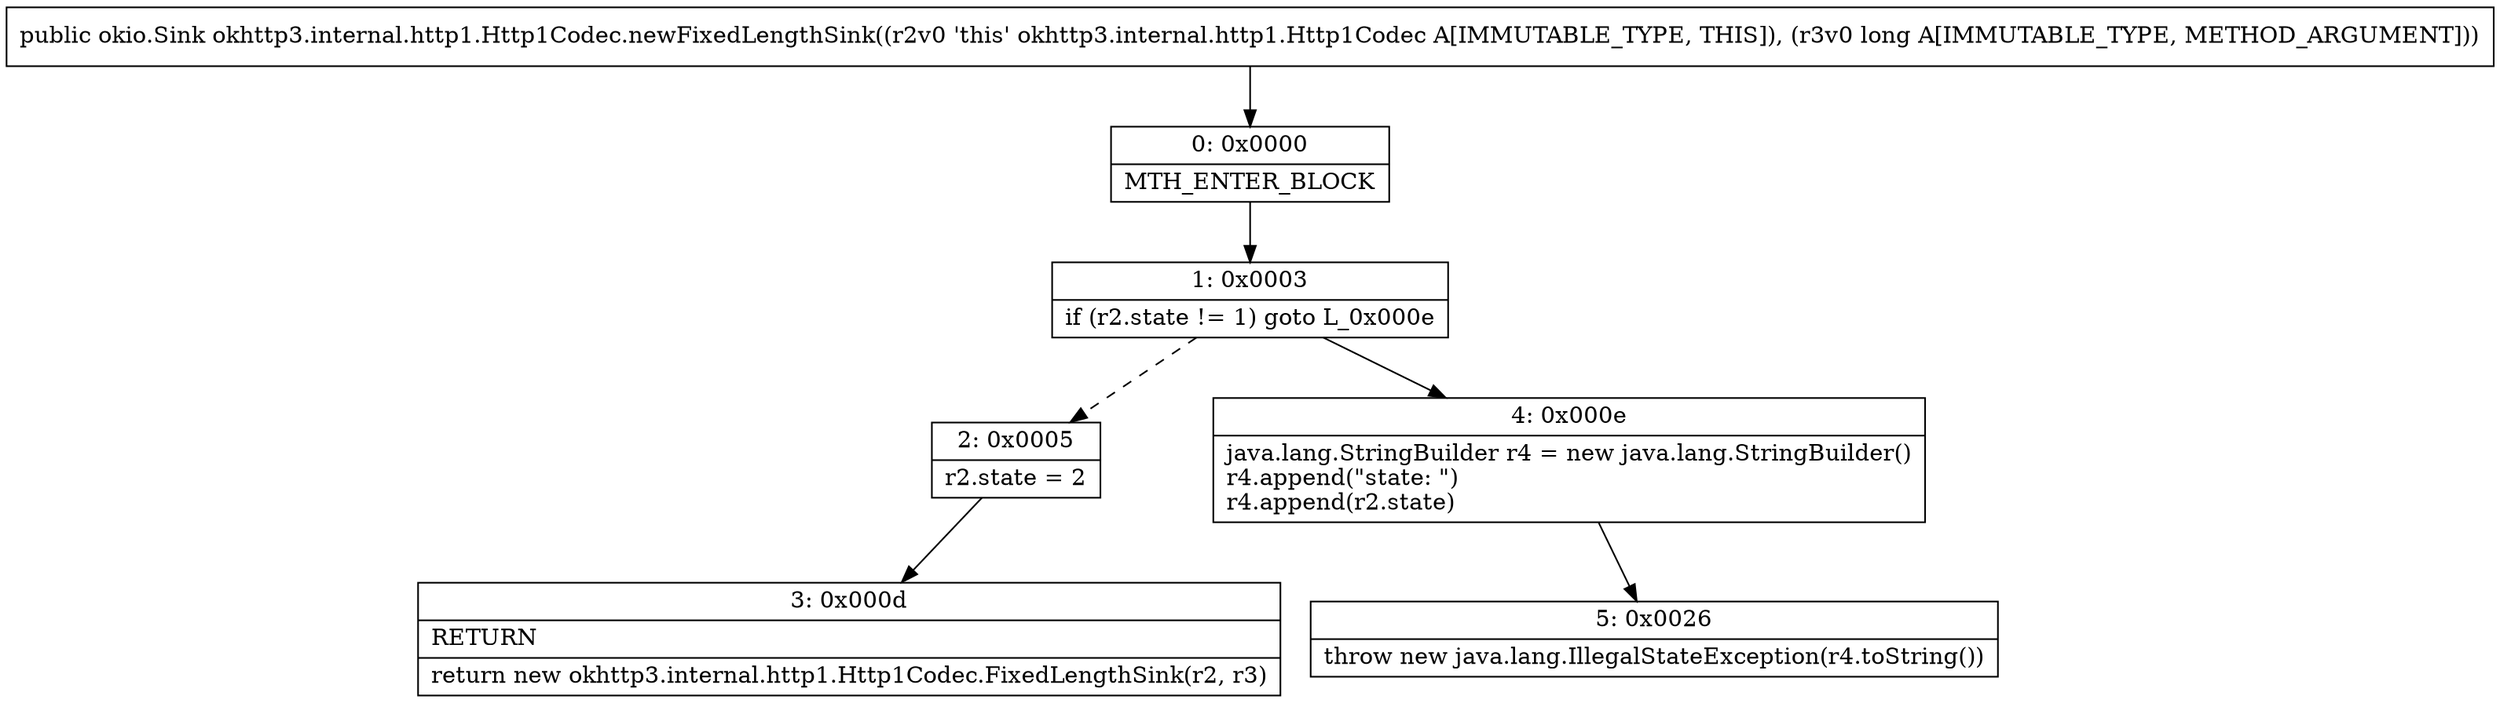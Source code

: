 digraph "CFG forokhttp3.internal.http1.Http1Codec.newFixedLengthSink(J)Lokio\/Sink;" {
Node_0 [shape=record,label="{0\:\ 0x0000|MTH_ENTER_BLOCK\l}"];
Node_1 [shape=record,label="{1\:\ 0x0003|if (r2.state != 1) goto L_0x000e\l}"];
Node_2 [shape=record,label="{2\:\ 0x0005|r2.state = 2\l}"];
Node_3 [shape=record,label="{3\:\ 0x000d|RETURN\l|return new okhttp3.internal.http1.Http1Codec.FixedLengthSink(r2, r3)\l}"];
Node_4 [shape=record,label="{4\:\ 0x000e|java.lang.StringBuilder r4 = new java.lang.StringBuilder()\lr4.append(\"state: \")\lr4.append(r2.state)\l}"];
Node_5 [shape=record,label="{5\:\ 0x0026|throw new java.lang.IllegalStateException(r4.toString())\l}"];
MethodNode[shape=record,label="{public okio.Sink okhttp3.internal.http1.Http1Codec.newFixedLengthSink((r2v0 'this' okhttp3.internal.http1.Http1Codec A[IMMUTABLE_TYPE, THIS]), (r3v0 long A[IMMUTABLE_TYPE, METHOD_ARGUMENT])) }"];
MethodNode -> Node_0;
Node_0 -> Node_1;
Node_1 -> Node_2[style=dashed];
Node_1 -> Node_4;
Node_2 -> Node_3;
Node_4 -> Node_5;
}

